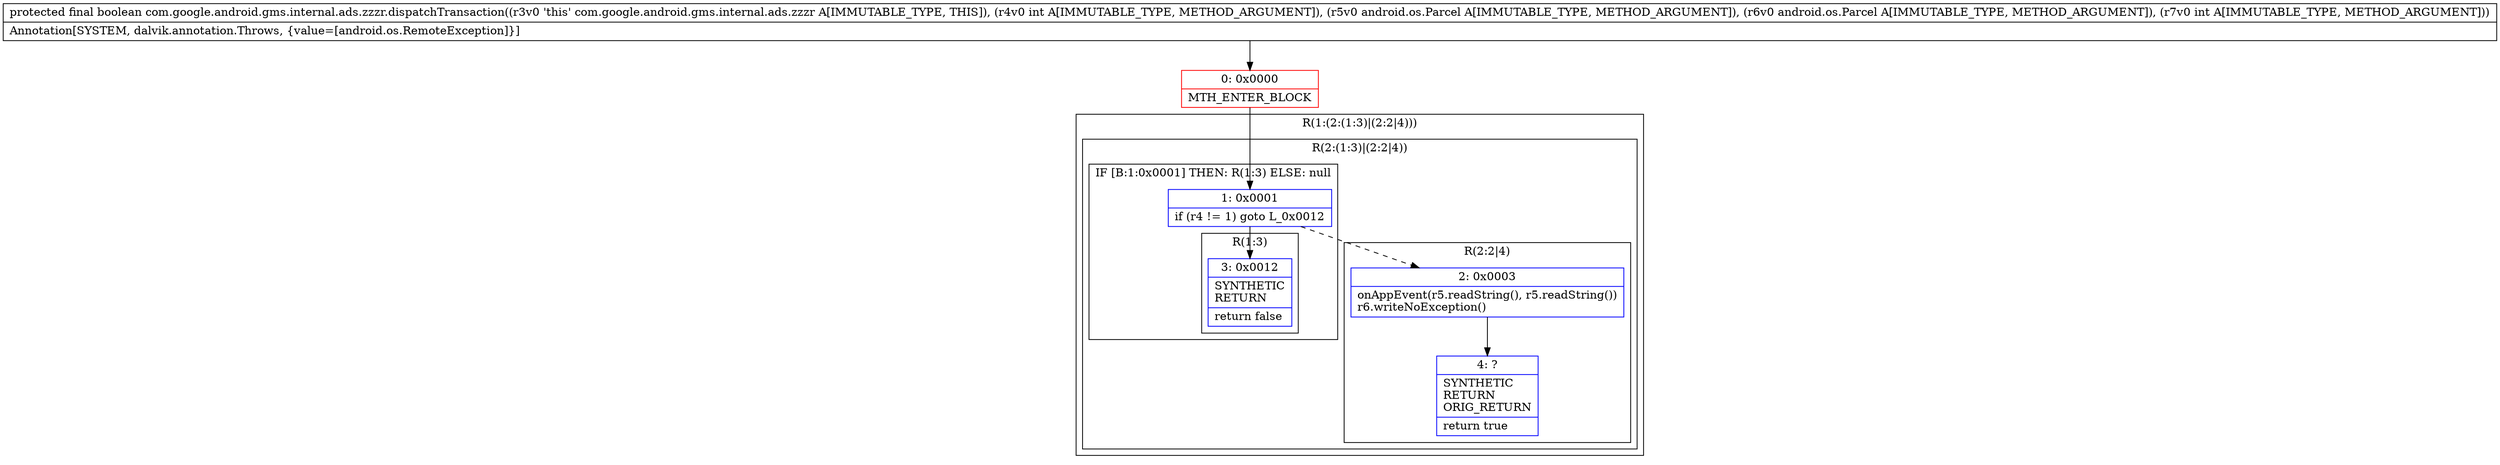 digraph "CFG forcom.google.android.gms.internal.ads.zzzr.dispatchTransaction(ILandroid\/os\/Parcel;Landroid\/os\/Parcel;I)Z" {
subgraph cluster_Region_1710624653 {
label = "R(1:(2:(1:3)|(2:2|4)))";
node [shape=record,color=blue];
subgraph cluster_Region_2061148869 {
label = "R(2:(1:3)|(2:2|4))";
node [shape=record,color=blue];
subgraph cluster_IfRegion_453396980 {
label = "IF [B:1:0x0001] THEN: R(1:3) ELSE: null";
node [shape=record,color=blue];
Node_1 [shape=record,label="{1\:\ 0x0001|if (r4 != 1) goto L_0x0012\l}"];
subgraph cluster_Region_627577374 {
label = "R(1:3)";
node [shape=record,color=blue];
Node_3 [shape=record,label="{3\:\ 0x0012|SYNTHETIC\lRETURN\l|return false\l}"];
}
}
subgraph cluster_Region_1891105625 {
label = "R(2:2|4)";
node [shape=record,color=blue];
Node_2 [shape=record,label="{2\:\ 0x0003|onAppEvent(r5.readString(), r5.readString())\lr6.writeNoException()\l}"];
Node_4 [shape=record,label="{4\:\ ?|SYNTHETIC\lRETURN\lORIG_RETURN\l|return true\l}"];
}
}
}
Node_0 [shape=record,color=red,label="{0\:\ 0x0000|MTH_ENTER_BLOCK\l}"];
MethodNode[shape=record,label="{protected final boolean com.google.android.gms.internal.ads.zzzr.dispatchTransaction((r3v0 'this' com.google.android.gms.internal.ads.zzzr A[IMMUTABLE_TYPE, THIS]), (r4v0 int A[IMMUTABLE_TYPE, METHOD_ARGUMENT]), (r5v0 android.os.Parcel A[IMMUTABLE_TYPE, METHOD_ARGUMENT]), (r6v0 android.os.Parcel A[IMMUTABLE_TYPE, METHOD_ARGUMENT]), (r7v0 int A[IMMUTABLE_TYPE, METHOD_ARGUMENT]))  | Annotation[SYSTEM, dalvik.annotation.Throws, \{value=[android.os.RemoteException]\}]\l}"];
MethodNode -> Node_0;
Node_1 -> Node_2[style=dashed];
Node_1 -> Node_3;
Node_2 -> Node_4;
Node_0 -> Node_1;
}

